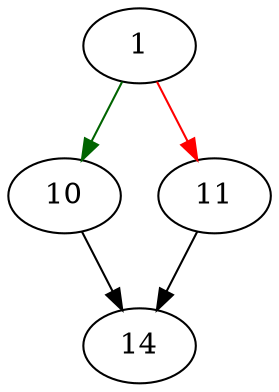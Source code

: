 strict digraph "sqlite3VdbeMemNulTerminate" {
	// Node definitions.
	1 [entry=true];
	10;
	11;
	14;

	// Edge definitions.
	1 -> 10 [
		color=darkgreen
		cond=true
	];
	1 -> 11 [
		color=red
		cond=false
	];
	10 -> 14;
	11 -> 14;
}
